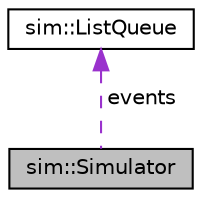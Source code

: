 digraph "sim::Simulator"
{
 // LATEX_PDF_SIZE
  edge [fontname="Helvetica",fontsize="10",labelfontname="Helvetica",labelfontsize="10"];
  node [fontname="Helvetica",fontsize="10",shape=record];
  Node1 [label="sim::Simulator",height=0.2,width=0.4,color="black", fillcolor="grey75", style="filled", fontcolor="black",tooltip="Class Simulator that is used to simulate whole experiment."];
  Node2 -> Node1 [dir="back",color="darkorchid3",fontsize="10",style="dashed",label=" events" ,fontname="Helvetica"];
  Node2 [label="sim::ListQueue",height=0.2,width=0.4,color="black", fillcolor="white", style="filled",URL="$classsim_1_1_list_queue.html",tooltip="Class ListQueue that stores events in simulator in the vector of <Event *>"];
}
